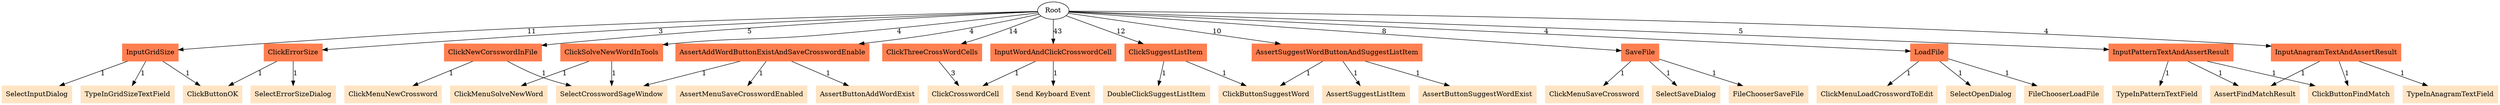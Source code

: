 // UK <-> LK
digraph {
	Root
	InputGridSize [color=coral shape=box style=filled]
	AssertAddWordButtonExistAndSaveCrosswordEnable [color=coral shape=box style=filled]
	InputGridSize [color=coral shape=box style=filled]
	AssertAddWordButtonExistAndSaveCrosswordEnable [color=coral shape=box style=filled]
	InputGridSize [color=coral shape=box style=filled]
	AssertAddWordButtonExistAndSaveCrosswordEnable [color=coral shape=box style=filled]
	ClickNewCorsswordInFile [color=coral shape=box style=filled]
	InputGridSize [color=coral shape=box style=filled]
	ClickErrorSize [color=coral shape=box style=filled]
	InputGridSize [color=coral shape=box style=filled]
	ClickErrorSize [color=coral shape=box style=filled]
	InputGridSize [color=coral shape=box style=filled]
	ClickErrorSize [color=coral shape=box style=filled]
	InputGridSize [color=coral shape=box style=filled]
	AssertAddWordButtonExistAndSaveCrosswordEnable [color=coral shape=box style=filled]
	ClickNewCorsswordInFile [color=coral shape=box style=filled]
	InputGridSize [color=coral shape=box style=filled]
	ClickThreeCrossWordCells [color=coral shape=box style=filled]
	InputWordAndClickCrosswordCell [color=coral shape=box style=filled]
	InputWordAndClickCrosswordCell [color=coral shape=box style=filled]
	InputWordAndClickCrosswordCell [color=coral shape=box style=filled]
	InputWordAndClickCrosswordCell [color=coral shape=box style=filled]
	ClickSuggestListItem [color=coral shape=box style=filled]
	AssertSuggestWordButtonAndSuggestListItem [color=coral shape=box style=filled]
	ClickThreeCrossWordCells [color=coral shape=box style=filled]
	InputWordAndClickCrosswordCell [color=coral shape=box style=filled]
	InputWordAndClickCrosswordCell [color=coral shape=box style=filled]
	InputWordAndClickCrosswordCell [color=coral shape=box style=filled]
	ClickSuggestListItem [color=coral shape=box style=filled]
	ClickThreeCrossWordCells [color=coral shape=box style=filled]
	ClickSuggestListItem [color=coral shape=box style=filled]
	AssertSuggestWordButtonAndSuggestListItem [color=coral shape=box style=filled]
	ClickThreeCrossWordCells [color=coral shape=box style=filled]
	InputWordAndClickCrosswordCell [color=coral shape=box style=filled]
	InputWordAndClickCrosswordCell [color=coral shape=box style=filled]
	ClickSuggestListItem [color=coral shape=box style=filled]
	ClickThreeCrossWordCells [color=coral shape=box style=filled]
	InputWordAndClickCrosswordCell [color=coral shape=box style=filled]
	InputWordAndClickCrosswordCell [color=coral shape=box style=filled]
	ClickSuggestListItem [color=coral shape=box style=filled]
	AssertSuggestWordButtonAndSuggestListItem [color=coral shape=box style=filled]
	AssertSuggestWordButtonAndSuggestListItem [color=coral shape=box style=filled]
	AssertSuggestWordButtonAndSuggestListItem [color=coral shape=box style=filled]
	ClickNewCorsswordInFile [color=coral shape=box style=filled]
	InputGridSize [color=coral shape=box style=filled]
	SaveFile [color=coral shape=box style=filled]
	SaveFile [color=coral shape=box style=filled]
	ClickNewCorsswordInFile [color=coral shape=box style=filled]
	InputGridSize [color=coral shape=box style=filled]
	SaveFile [color=coral shape=box style=filled]
	LoadFile [color=coral shape=box style=filled]
	LoadFile [color=coral shape=box style=filled]
	ClickSolveNewWordInTools [color=coral shape=box style=filled]
	InputPatternTextAndAssertResult [color=coral shape=box style=filled]
	InputPatternTextAndAssertResult [color=coral shape=box style=filled]
	InputPatternTextAndAssertResult [color=coral shape=box style=filled]
	InputPatternTextAndAssertResult [color=coral shape=box style=filled]
	ClickSolveNewWordInTools [color=coral shape=box style=filled]
	InputAnagramTextAndAssertResult [color=coral shape=box style=filled]
	InputAnagramTextAndAssertResult [color=coral shape=box style=filled]
	InputAnagramTextAndAssertResult [color=coral shape=box style=filled]
	ClickNewCorsswordInFile [color=coral shape=box style=filled]
	InputGridSize [color=coral shape=box style=filled]
	ClickThreeCrossWordCells [color=coral shape=box style=filled]
	InputWordAndClickCrosswordCell [color=coral shape=box style=filled]
	InputWordAndClickCrosswordCell [color=coral shape=box style=filled]
	InputWordAndClickCrosswordCell [color=coral shape=box style=filled]
	InputWordAndClickCrosswordCell [color=coral shape=box style=filled]
	ClickSuggestListItem [color=coral shape=box style=filled]
	ClickThreeCrossWordCells [color=coral shape=box style=filled]
	InputWordAndClickCrosswordCell [color=coral shape=box style=filled]
	InputWordAndClickCrosswordCell [color=coral shape=box style=filled]
	InputWordAndClickCrosswordCell [color=coral shape=box style=filled]
	ClickThreeCrossWordCells [color=coral shape=box style=filled]
	InputWordAndClickCrosswordCell [color=coral shape=box style=filled]
	ClickSuggestListItem [color=coral shape=box style=filled]
	AssertSuggestWordButtonAndSuggestListItem [color=coral shape=box style=filled]
	ClickThreeCrossWordCells [color=coral shape=box style=filled]
	InputWordAndClickCrosswordCell [color=coral shape=box style=filled]
	InputWordAndClickCrosswordCell [color=coral shape=box style=filled]
	InputWordAndClickCrosswordCell [color=coral shape=box style=filled]
	ClickSuggestListItem [color=coral shape=box style=filled]
	AssertSuggestWordButtonAndSuggestListItem [color=coral shape=box style=filled]
	ClickThreeCrossWordCells [color=coral shape=box style=filled]
	InputWordAndClickCrosswordCell [color=coral shape=box style=filled]
	InputWordAndClickCrosswordCell [color=coral shape=box style=filled]
	ClickSuggestListItem [color=coral shape=box style=filled]
	AssertSuggestWordButtonAndSuggestListItem [color=coral shape=box style=filled]
	SaveFile [color=coral shape=box style=filled]
	ClickSolveNewWordInTools [color=coral shape=box style=filled]
	LoadFile [color=coral shape=box style=filled]
	ClickThreeCrossWordCells [color=coral shape=box style=filled]
	InputWordAndClickCrosswordCell [color=coral shape=box style=filled]
	InputWordAndClickCrosswordCell [color=coral shape=box style=filled]
	InputWordAndClickCrosswordCell [color=coral shape=box style=filled]
	InputWordAndClickCrosswordCell [color=coral shape=box style=filled]
	ClickSuggestListItem [color=coral shape=box style=filled]
	AssertSuggestWordButtonAndSuggestListItem [color=coral shape=box style=filled]
	SaveFile [color=coral shape=box style=filled]
	ClickSolveNewWordInTools [color=coral shape=box style=filled]
	InputAnagramTextAndAssertResult [color=coral shape=box style=filled]
	InputPatternTextAndAssertResult [color=coral shape=box style=filled]
	LoadFile [color=coral shape=box style=filled]
	ClickThreeCrossWordCells [color=coral shape=box style=filled]
	InputWordAndClickCrosswordCell [color=coral shape=box style=filled]
	InputWordAndClickCrosswordCell [color=coral shape=box style=filled]
	InputWordAndClickCrosswordCell [color=coral shape=box style=filled]
	InputWordAndClickCrosswordCell [color=coral shape=box style=filled]
	ClickSuggestListItem [color=coral shape=box style=filled]
	ClickThreeCrossWordCells [color=coral shape=box style=filled]
	InputWordAndClickCrosswordCell [color=coral shape=box style=filled]
	InputWordAndClickCrosswordCell [color=coral shape=box style=filled]
	InputWordAndClickCrosswordCell [color=coral shape=box style=filled]
	InputWordAndClickCrosswordCell [color=coral shape=box style=filled]
	InputWordAndClickCrosswordCell [color=coral shape=box style=filled]
	SaveFile [color=coral shape=box style=filled]
	InputWordAndClickCrosswordCell [color=coral shape=box style=filled]
	InputWordAndClickCrosswordCell [color=coral shape=box style=filled]
	InputWordAndClickCrosswordCell [color=coral shape=box style=filled]
	ClickSuggestListItem [color=coral shape=box style=filled]
	AssertSuggestWordButtonAndSuggestListItem [color=coral shape=box style=filled]
	SaveFile [color=coral shape=box style=filled]
	ClickThreeCrossWordCells [color=coral shape=box style=filled]
	InputWordAndClickCrosswordCell [color=coral shape=box style=filled]
	InputWordAndClickCrosswordCell [color=coral shape=box style=filled]
	InputWordAndClickCrosswordCell [color=coral shape=box style=filled]
	SaveFile [color=coral shape=box style=filled]
	SelectCrosswordSageWindow [color=bisque shape=box style=filled]
	ClickMenuNewCrossword [color=bisque shape=box style=filled]
	SelectCrosswordSageWindow [color=bisque shape=box style=filled]
	ClickMenuSolveNewWord [color=bisque shape=box style=filled]
	SelectInputDialog [color=bisque shape=box style=filled]
	TypeInGridSizeTextField [color=bisque shape=box style=filled]
	ClickButtonOK [color=bisque shape=box style=filled]
	SelectCrosswordSageWindow [color=bisque shape=box style=filled]
	AssertButtonAddWordExist [color=bisque shape=box style=filled]
	AssertMenuSaveCrosswordEnabled [color=bisque shape=box style=filled]
	SelectErrorSizeDialog [color=bisque shape=box style=filled]
	ClickButtonOK [color=bisque shape=box style=filled]
	ClickCrosswordCell [color=bisque shape=box style=filled]
	ClickCrosswordCell [color=bisque shape=box style=filled]
	ClickCrosswordCell [color=bisque shape=box style=filled]
	"Send Keyboard Event" [color=bisque shape=box style=filled]
	ClickCrosswordCell [color=bisque shape=box style=filled]
	ClickButtonSuggestWord [color=bisque shape=box style=filled]
	DoubleClickSuggestListItem [color=bisque shape=box style=filled]
	AssertButtonSuggestWordExist [color=bisque shape=box style=filled]
	ClickButtonSuggestWord [color=bisque shape=box style=filled]
	AssertSuggestListItem [color=bisque shape=box style=filled]
	ClickMenuSaveCrossword [color=bisque shape=box style=filled]
	SelectSaveDialog [color=bisque shape=box style=filled]
	FileChooserSaveFile [color=bisque shape=box style=filled]
	ClickMenuLoadCrosswordToEdit [color=bisque shape=box style=filled]
	SelectOpenDialog [color=bisque shape=box style=filled]
	FileChooserLoadFile [color=bisque shape=box style=filled]
	TypeInPatternTextField [color=bisque shape=box style=filled]
	ClickButtonFindMatch [color=bisque shape=box style=filled]
	AssertFindMatchResult [color=bisque shape=box style=filled]
	TypeInAnagramTextField [color=bisque shape=box style=filled]
	ClickButtonFindMatch [color=bisque shape=box style=filled]
	AssertFindMatchResult [color=bisque shape=box style=filled]
		Root -> AssertSuggestWordButtonAndSuggestListItem [label=10]
		Root -> InputWordAndClickCrosswordCell [label=43]
		InputPatternTextAndAssertResult -> TypeInPatternTextField [label=1]
		InputPatternTextAndAssertResult -> ClickButtonFindMatch [label=1]
		Root -> LoadFile [label=4]
		ClickThreeCrossWordCells -> ClickCrosswordCell [label=3]
		LoadFile -> FileChooserLoadFile [label=1]
		InputGridSize -> ClickButtonOK [label=1]
		InputAnagramTextAndAssertResult -> ClickButtonFindMatch [label=1]
		ClickNewCorsswordInFile -> SelectCrosswordSageWindow [label=1]
		InputWordAndClickCrosswordCell -> ClickCrosswordCell [label=1]
		InputAnagramTextAndAssertResult -> AssertFindMatchResult [label=1]
		InputGridSize -> TypeInGridSizeTextField [label=1]
		InputWordAndClickCrosswordCell -> "Send Keyboard Event" [label=1]
		InputAnagramTextAndAssertResult -> TypeInAnagramTextField [label=1]
		Root -> ClickThreeCrossWordCells [label=14]
		Root -> SaveFile [label=8]
		Root -> ClickErrorSize [label=3]
		ClickErrorSize -> ClickButtonOK [label=1]
		AssertAddWordButtonExistAndSaveCrosswordEnable -> AssertButtonAddWordExist [label=1]
		AssertAddWordButtonExistAndSaveCrosswordEnable -> AssertMenuSaveCrosswordEnabled [label=1]
		Root -> ClickNewCorsswordInFile [label=5]
		SaveFile -> SelectSaveDialog [label=1]
		ClickSuggestListItem -> DoubleClickSuggestListItem [label=1]
		Root -> ClickSuggestListItem [label=12]
		AssertAddWordButtonExistAndSaveCrosswordEnable -> SelectCrosswordSageWindow [label=1]
		ClickSolveNewWordInTools -> ClickMenuSolveNewWord [label=1]
		InputGridSize -> SelectInputDialog [label=1]
		AssertSuggestWordButtonAndSuggestListItem -> AssertSuggestListItem [label=1]
		LoadFile -> SelectOpenDialog [label=1]
		Root -> InputGridSize [label=11]
		SaveFile -> ClickMenuSaveCrossword [label=1]
		Root -> InputAnagramTextAndAssertResult [label=4]
		Root -> InputPatternTextAndAssertResult [label=5]
		Root -> ClickSolveNewWordInTools [label=4]
		InputPatternTextAndAssertResult -> AssertFindMatchResult [label=1]
		ClickErrorSize -> SelectErrorSizeDialog [label=1]
		ClickSolveNewWordInTools -> SelectCrosswordSageWindow [label=1]
		ClickSuggestListItem -> ClickButtonSuggestWord [label=1]
		LoadFile -> ClickMenuLoadCrosswordToEdit [label=1]
		AssertSuggestWordButtonAndSuggestListItem -> AssertButtonSuggestWordExist [label=1]
		ClickNewCorsswordInFile -> ClickMenuNewCrossword [label=1]
		Root -> AssertAddWordButtonExistAndSaveCrosswordEnable [label=4]
		SaveFile -> FileChooserSaveFile [label=1]
		AssertSuggestWordButtonAndSuggestListItem -> ClickButtonSuggestWord [label=1]
}